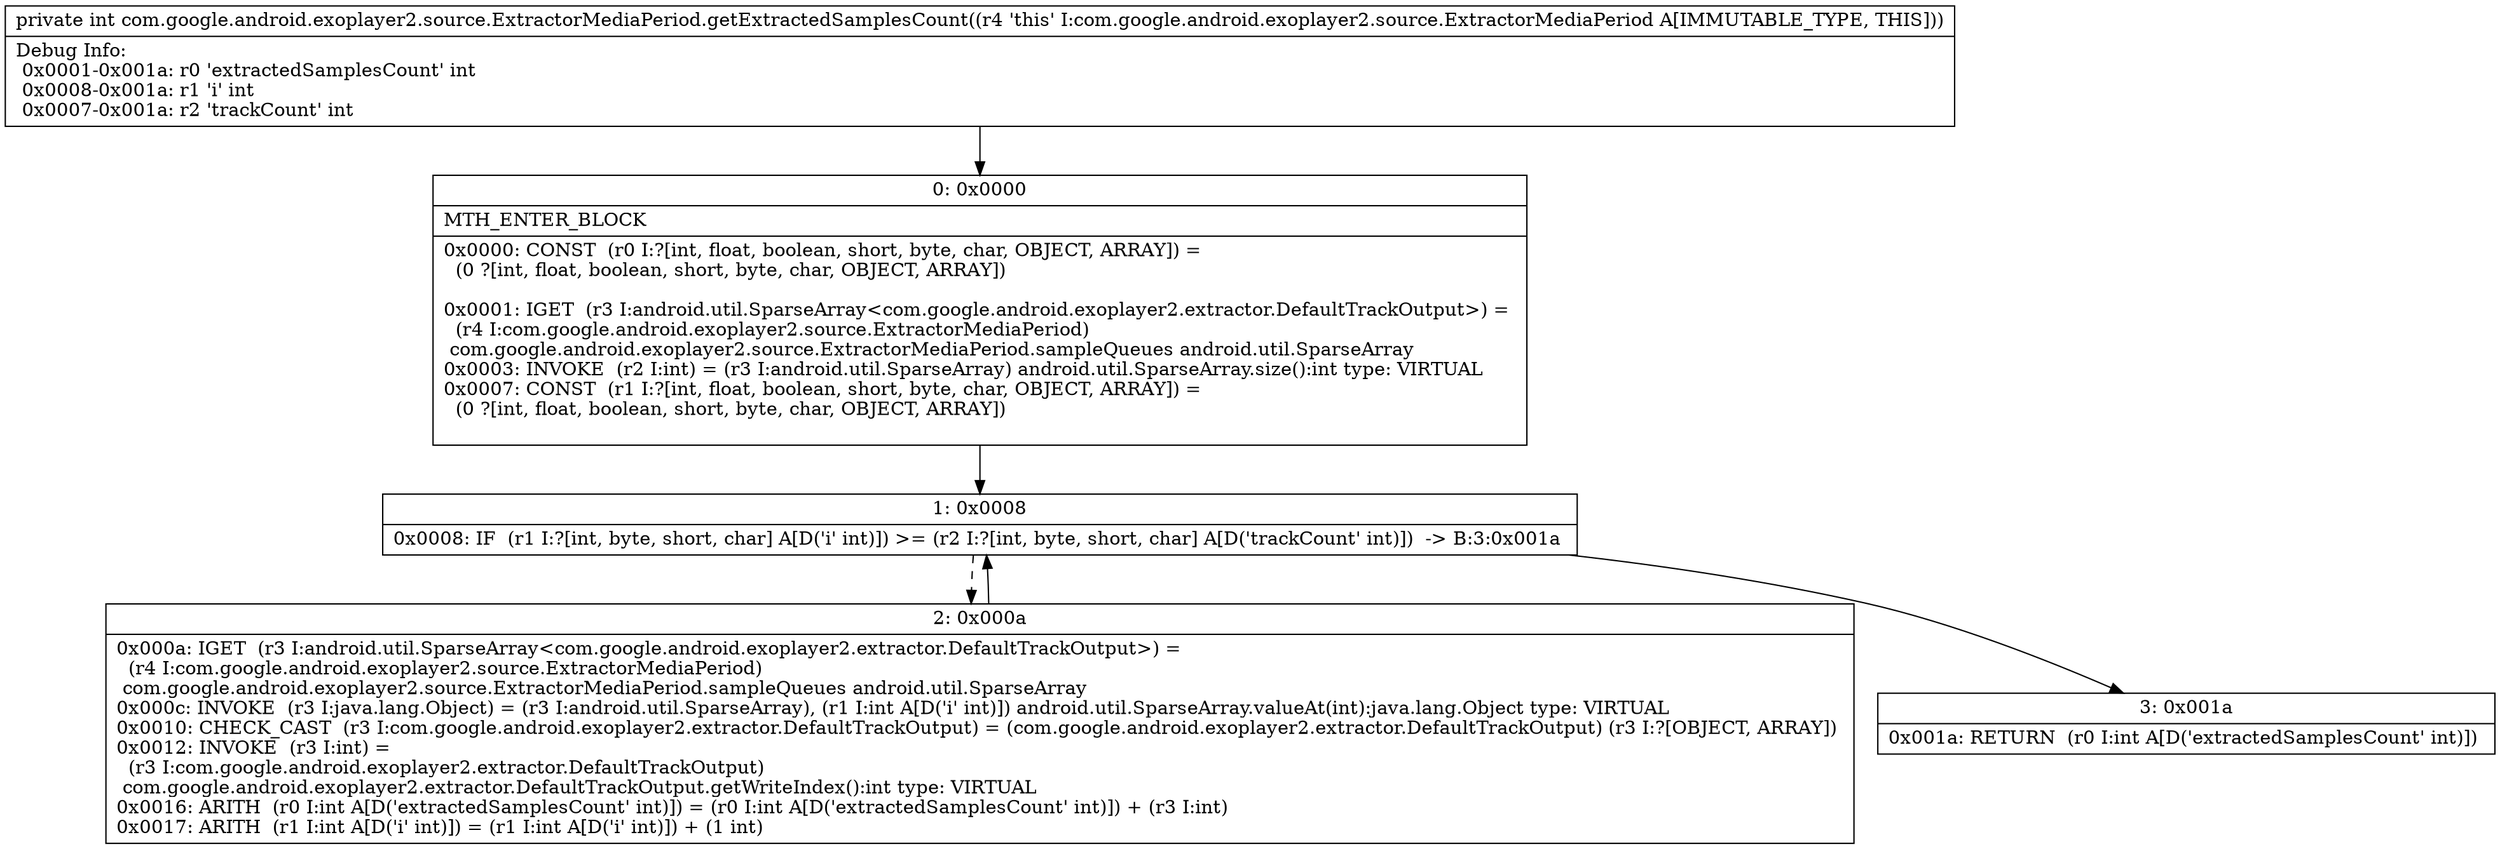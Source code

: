 digraph "CFG forcom.google.android.exoplayer2.source.ExtractorMediaPeriod.getExtractedSamplesCount()I" {
Node_0 [shape=record,label="{0\:\ 0x0000|MTH_ENTER_BLOCK\l|0x0000: CONST  (r0 I:?[int, float, boolean, short, byte, char, OBJECT, ARRAY]) = \l  (0 ?[int, float, boolean, short, byte, char, OBJECT, ARRAY])\l \l0x0001: IGET  (r3 I:android.util.SparseArray\<com.google.android.exoplayer2.extractor.DefaultTrackOutput\>) = \l  (r4 I:com.google.android.exoplayer2.source.ExtractorMediaPeriod)\l com.google.android.exoplayer2.source.ExtractorMediaPeriod.sampleQueues android.util.SparseArray \l0x0003: INVOKE  (r2 I:int) = (r3 I:android.util.SparseArray) android.util.SparseArray.size():int type: VIRTUAL \l0x0007: CONST  (r1 I:?[int, float, boolean, short, byte, char, OBJECT, ARRAY]) = \l  (0 ?[int, float, boolean, short, byte, char, OBJECT, ARRAY])\l \l}"];
Node_1 [shape=record,label="{1\:\ 0x0008|0x0008: IF  (r1 I:?[int, byte, short, char] A[D('i' int)]) \>= (r2 I:?[int, byte, short, char] A[D('trackCount' int)])  \-\> B:3:0x001a \l}"];
Node_2 [shape=record,label="{2\:\ 0x000a|0x000a: IGET  (r3 I:android.util.SparseArray\<com.google.android.exoplayer2.extractor.DefaultTrackOutput\>) = \l  (r4 I:com.google.android.exoplayer2.source.ExtractorMediaPeriod)\l com.google.android.exoplayer2.source.ExtractorMediaPeriod.sampleQueues android.util.SparseArray \l0x000c: INVOKE  (r3 I:java.lang.Object) = (r3 I:android.util.SparseArray), (r1 I:int A[D('i' int)]) android.util.SparseArray.valueAt(int):java.lang.Object type: VIRTUAL \l0x0010: CHECK_CAST  (r3 I:com.google.android.exoplayer2.extractor.DefaultTrackOutput) = (com.google.android.exoplayer2.extractor.DefaultTrackOutput) (r3 I:?[OBJECT, ARRAY]) \l0x0012: INVOKE  (r3 I:int) = \l  (r3 I:com.google.android.exoplayer2.extractor.DefaultTrackOutput)\l com.google.android.exoplayer2.extractor.DefaultTrackOutput.getWriteIndex():int type: VIRTUAL \l0x0016: ARITH  (r0 I:int A[D('extractedSamplesCount' int)]) = (r0 I:int A[D('extractedSamplesCount' int)]) + (r3 I:int) \l0x0017: ARITH  (r1 I:int A[D('i' int)]) = (r1 I:int A[D('i' int)]) + (1 int) \l}"];
Node_3 [shape=record,label="{3\:\ 0x001a|0x001a: RETURN  (r0 I:int A[D('extractedSamplesCount' int)]) \l}"];
MethodNode[shape=record,label="{private int com.google.android.exoplayer2.source.ExtractorMediaPeriod.getExtractedSamplesCount((r4 'this' I:com.google.android.exoplayer2.source.ExtractorMediaPeriod A[IMMUTABLE_TYPE, THIS]))  | Debug Info:\l  0x0001\-0x001a: r0 'extractedSamplesCount' int\l  0x0008\-0x001a: r1 'i' int\l  0x0007\-0x001a: r2 'trackCount' int\l}"];
MethodNode -> Node_0;
Node_0 -> Node_1;
Node_1 -> Node_2[style=dashed];
Node_1 -> Node_3;
Node_2 -> Node_1;
}

